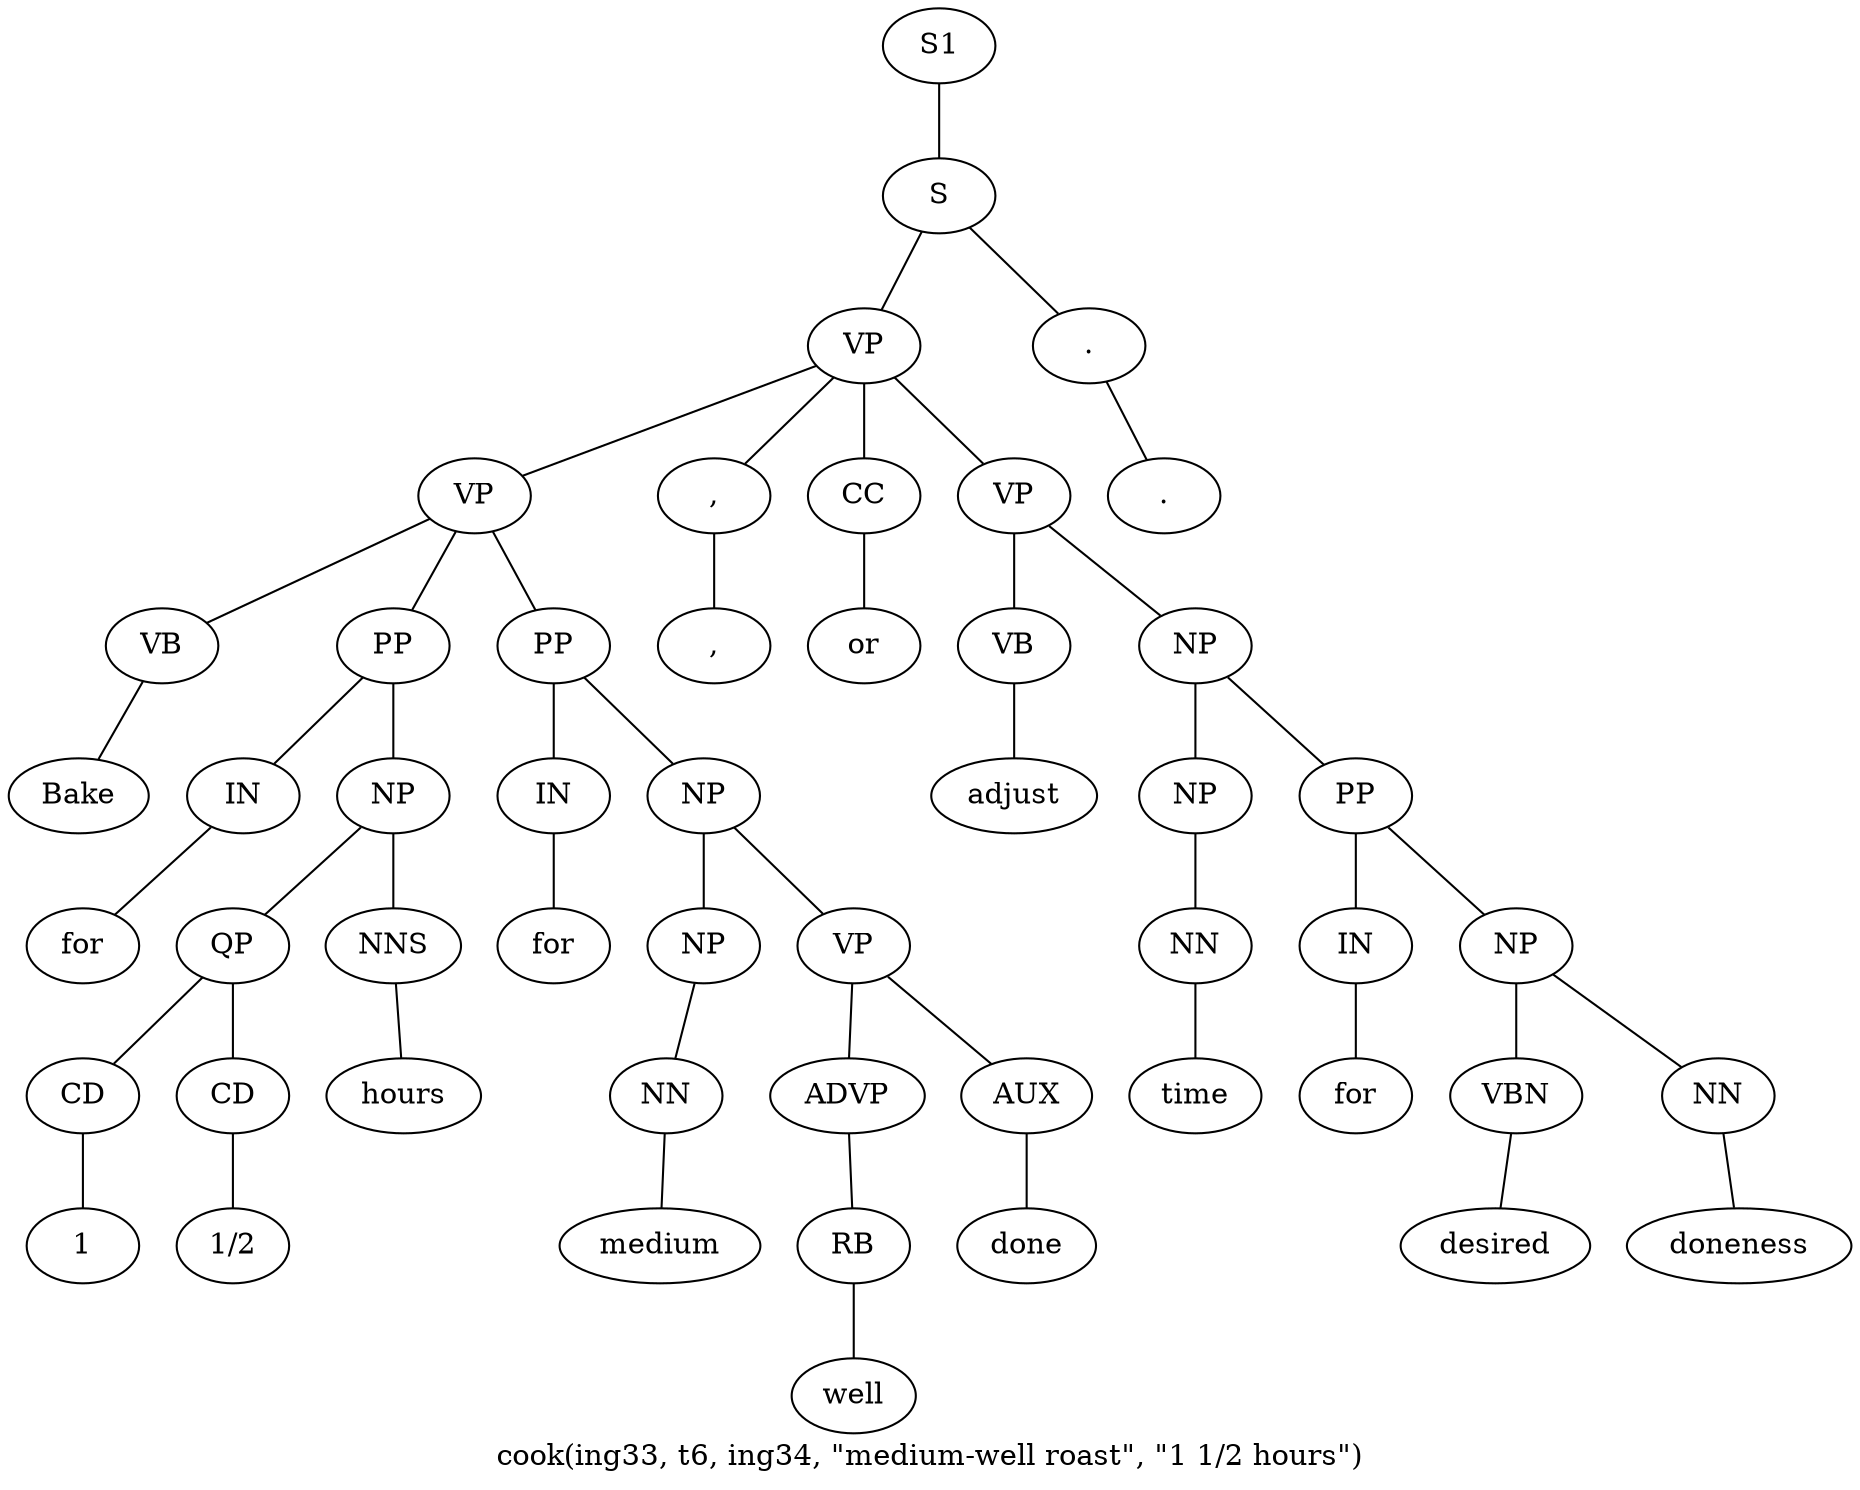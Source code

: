 graph SyntaxGraph {
	label = "cook(ing33, t6, ing34, \"medium-well roast\", \"1 1/2 hours\")";
	Node0 [label="S1"];
	Node1 [label="S"];
	Node2 [label="VP"];
	Node3 [label="VP"];
	Node4 [label="VB"];
	Node5 [label="Bake"];
	Node6 [label="PP"];
	Node7 [label="IN"];
	Node8 [label="for"];
	Node9 [label="NP"];
	Node10 [label="QP"];
	Node11 [label="CD"];
	Node12 [label="1"];
	Node13 [label="CD"];
	Node14 [label="1/2"];
	Node15 [label="NNS"];
	Node16 [label="hours"];
	Node17 [label="PP"];
	Node18 [label="IN"];
	Node19 [label="for"];
	Node20 [label="NP"];
	Node21 [label="NP"];
	Node22 [label="NN"];
	Node23 [label="medium"];
	Node24 [label="VP"];
	Node25 [label="ADVP"];
	Node26 [label="RB"];
	Node27 [label="well"];
	Node28 [label="AUX"];
	Node29 [label="done"];
	Node30 [label=","];
	Node31 [label=","];
	Node32 [label="CC"];
	Node33 [label="or"];
	Node34 [label="VP"];
	Node35 [label="VB"];
	Node36 [label="adjust"];
	Node37 [label="NP"];
	Node38 [label="NP"];
	Node39 [label="NN"];
	Node40 [label="time"];
	Node41 [label="PP"];
	Node42 [label="IN"];
	Node43 [label="for"];
	Node44 [label="NP"];
	Node45 [label="VBN"];
	Node46 [label="desired"];
	Node47 [label="NN"];
	Node48 [label="doneness"];
	Node49 [label="."];
	Node50 [label="."];

	Node0 -- Node1;
	Node1 -- Node2;
	Node1 -- Node49;
	Node2 -- Node3;
	Node2 -- Node30;
	Node2 -- Node32;
	Node2 -- Node34;
	Node3 -- Node4;
	Node3 -- Node6;
	Node3 -- Node17;
	Node4 -- Node5;
	Node6 -- Node7;
	Node6 -- Node9;
	Node7 -- Node8;
	Node9 -- Node10;
	Node9 -- Node15;
	Node10 -- Node11;
	Node10 -- Node13;
	Node11 -- Node12;
	Node13 -- Node14;
	Node15 -- Node16;
	Node17 -- Node18;
	Node17 -- Node20;
	Node18 -- Node19;
	Node20 -- Node21;
	Node20 -- Node24;
	Node21 -- Node22;
	Node22 -- Node23;
	Node24 -- Node25;
	Node24 -- Node28;
	Node25 -- Node26;
	Node26 -- Node27;
	Node28 -- Node29;
	Node30 -- Node31;
	Node32 -- Node33;
	Node34 -- Node35;
	Node34 -- Node37;
	Node35 -- Node36;
	Node37 -- Node38;
	Node37 -- Node41;
	Node38 -- Node39;
	Node39 -- Node40;
	Node41 -- Node42;
	Node41 -- Node44;
	Node42 -- Node43;
	Node44 -- Node45;
	Node44 -- Node47;
	Node45 -- Node46;
	Node47 -- Node48;
	Node49 -- Node50;
}